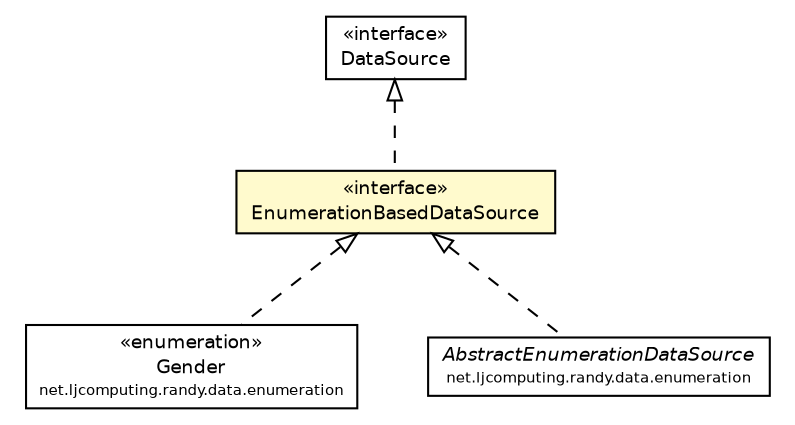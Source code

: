 #!/usr/local/bin/dot
#
# Class diagram 
# Generated by UMLGraph version R5_6 (http://www.umlgraph.org/)
#

digraph G {
	edge [fontname="Helvetica",fontsize=10,labelfontname="Helvetica",labelfontsize=10];
	node [fontname="Helvetica",fontsize=10,shape=plaintext];
	nodesep=0.25;
	ranksep=0.5;
	// net.ljcomputing.randy.data.EnumerationBasedDataSource
	c387 [label=<<table title="net.ljcomputing.randy.data.EnumerationBasedDataSource" border="0" cellborder="1" cellspacing="0" cellpadding="2" port="p" bgcolor="lemonChiffon" href="./EnumerationBasedDataSource.html">
		<tr><td><table border="0" cellspacing="0" cellpadding="1">
<tr><td align="center" balign="center"> &#171;interface&#187; </td></tr>
<tr><td align="center" balign="center"> EnumerationBasedDataSource </td></tr>
		</table></td></tr>
		</table>>, URL="./EnumerationBasedDataSource.html", fontname="Helvetica", fontcolor="black", fontsize=9.0];
	// net.ljcomputing.randy.data.DataSource
	c389 [label=<<table title="net.ljcomputing.randy.data.DataSource" border="0" cellborder="1" cellspacing="0" cellpadding="2" port="p" href="./DataSource.html">
		<tr><td><table border="0" cellspacing="0" cellpadding="1">
<tr><td align="center" balign="center"> &#171;interface&#187; </td></tr>
<tr><td align="center" balign="center"> DataSource </td></tr>
		</table></td></tr>
		</table>>, URL="./DataSource.html", fontname="Helvetica", fontcolor="black", fontsize=9.0];
	// net.ljcomputing.randy.data.enumeration.Gender
	c391 [label=<<table title="net.ljcomputing.randy.data.enumeration.Gender" border="0" cellborder="1" cellspacing="0" cellpadding="2" port="p" href="./enumeration/Gender.html">
		<tr><td><table border="0" cellspacing="0" cellpadding="1">
<tr><td align="center" balign="center"> &#171;enumeration&#187; </td></tr>
<tr><td align="center" balign="center"> Gender </td></tr>
<tr><td align="center" balign="center"><font point-size="7.0"> net.ljcomputing.randy.data.enumeration </font></td></tr>
		</table></td></tr>
		</table>>, URL="./enumeration/Gender.html", fontname="Helvetica", fontcolor="black", fontsize=9.0];
	// net.ljcomputing.randy.data.enumeration.AbstractEnumerationDataSource
	c392 [label=<<table title="net.ljcomputing.randy.data.enumeration.AbstractEnumerationDataSource" border="0" cellborder="1" cellspacing="0" cellpadding="2" port="p" href="./enumeration/AbstractEnumerationDataSource.html">
		<tr><td><table border="0" cellspacing="0" cellpadding="1">
<tr><td align="center" balign="center"><font face="Helvetica-Oblique"> AbstractEnumerationDataSource </font></td></tr>
<tr><td align="center" balign="center"><font point-size="7.0"> net.ljcomputing.randy.data.enumeration </font></td></tr>
		</table></td></tr>
		</table>>, URL="./enumeration/AbstractEnumerationDataSource.html", fontname="Helvetica", fontcolor="black", fontsize=9.0];
	//net.ljcomputing.randy.data.EnumerationBasedDataSource implements net.ljcomputing.randy.data.DataSource
	c389:p -> c387:p [dir=back,arrowtail=empty,style=dashed];
	//net.ljcomputing.randy.data.enumeration.Gender implements net.ljcomputing.randy.data.EnumerationBasedDataSource
	c387:p -> c391:p [dir=back,arrowtail=empty,style=dashed];
	//net.ljcomputing.randy.data.enumeration.AbstractEnumerationDataSource implements net.ljcomputing.randy.data.EnumerationBasedDataSource
	c387:p -> c392:p [dir=back,arrowtail=empty,style=dashed];
}

